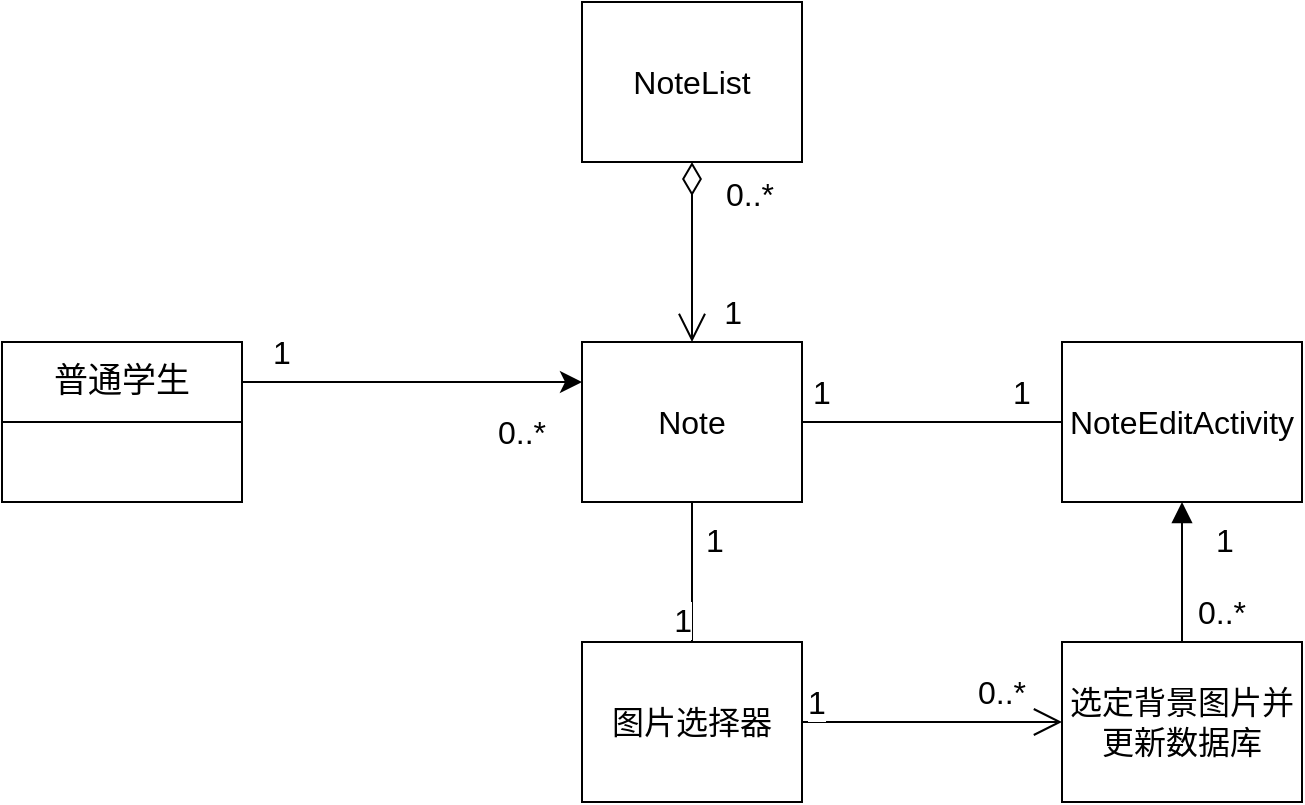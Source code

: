 <mxfile version="22.1.4" type="device">
  <diagram name="Page-1" id="929967ad-93f9-6ef4-fab6-5d389245f69c">
    <mxGraphModel dx="1433" dy="658" grid="1" gridSize="10" guides="1" tooltips="1" connect="1" arrows="1" fold="1" page="1" pageScale="1.5" pageWidth="1169" pageHeight="826" background="none" math="0" shadow="0">
      <root>
        <mxCell id="0" style=";html=1;" />
        <mxCell id="1" style=";html=1;" parent="0" />
        <mxCell id="_hxEorGlJqe97CX57vRD-1" value="" style="rounded=0;whiteSpace=wrap;html=1;" parent="1" vertex="1">
          <mxGeometry x="420" y="430" width="120" height="40" as="geometry" />
        </mxCell>
        <mxCell id="mVYjiMPfNOHKkoSR3C51-2" style="edgeStyle=none;curved=1;rounded=0;orthogonalLoop=1;jettySize=auto;html=1;fontSize=12;startSize=8;endSize=8;" edge="1" parent="1" source="_hxEorGlJqe97CX57vRD-2">
          <mxGeometry relative="1" as="geometry">
            <mxPoint x="710" y="410" as="targetPoint" />
          </mxGeometry>
        </mxCell>
        <mxCell id="_hxEorGlJqe97CX57vRD-2" value="&lt;font style=&quot;font-size: 17px;&quot;&gt;普通学生&lt;/font&gt;" style="rounded=0;whiteSpace=wrap;html=1;" parent="1" vertex="1">
          <mxGeometry x="420" y="390" width="120" height="40" as="geometry" />
        </mxCell>
        <mxCell id="mVYjiMPfNOHKkoSR3C51-3" value="Note" style="html=1;whiteSpace=wrap;fontSize=16;" vertex="1" parent="1">
          <mxGeometry x="710" y="390" width="110" height="80" as="geometry" />
        </mxCell>
        <mxCell id="mVYjiMPfNOHKkoSR3C51-4" value="0..*" style="text;html=1;strokeColor=none;fillColor=none;align=center;verticalAlign=middle;whiteSpace=wrap;rounded=0;fontSize=16;" vertex="1" parent="1">
          <mxGeometry x="650" y="420" width="60" height="30" as="geometry" />
        </mxCell>
        <mxCell id="mVYjiMPfNOHKkoSR3C51-5" value="1" style="text;html=1;strokeColor=none;fillColor=none;align=center;verticalAlign=middle;whiteSpace=wrap;rounded=0;fontSize=16;" vertex="1" parent="1">
          <mxGeometry x="530" y="380" width="60" height="30" as="geometry" />
        </mxCell>
        <mxCell id="mVYjiMPfNOHKkoSR3C51-6" value="NoteList" style="html=1;whiteSpace=wrap;fontSize=16;" vertex="1" parent="1">
          <mxGeometry x="710" y="220" width="110" height="80" as="geometry" />
        </mxCell>
        <mxCell id="mVYjiMPfNOHKkoSR3C51-9" value="" style="endArrow=open;html=1;endSize=12;startArrow=diamondThin;startSize=14;startFill=0;edgeStyle=orthogonalEdgeStyle;rounded=0;fontSize=12;curved=1;entryX=0.5;entryY=0;entryDx=0;entryDy=0;exitX=0.5;exitY=1;exitDx=0;exitDy=0;" edge="1" parent="1" source="mVYjiMPfNOHKkoSR3C51-6" target="mVYjiMPfNOHKkoSR3C51-3">
          <mxGeometry relative="1" as="geometry">
            <mxPoint x="750" y="310" as="sourcePoint" />
            <mxPoint x="910" y="310" as="targetPoint" />
          </mxGeometry>
        </mxCell>
        <mxCell id="mVYjiMPfNOHKkoSR3C51-10" value="0..*" style="edgeLabel;resizable=0;html=1;align=left;verticalAlign=top;fontSize=16;" connectable="0" vertex="1" parent="mVYjiMPfNOHKkoSR3C51-9">
          <mxGeometry x="-1" relative="1" as="geometry">
            <mxPoint x="15" as="offset" />
          </mxGeometry>
        </mxCell>
        <mxCell id="mVYjiMPfNOHKkoSR3C51-11" value="1" style="edgeLabel;resizable=0;html=1;align=right;verticalAlign=top;fontSize=16;" connectable="0" vertex="1" parent="mVYjiMPfNOHKkoSR3C51-9">
          <mxGeometry x="1" relative="1" as="geometry">
            <mxPoint x="25" y="-31" as="offset" />
          </mxGeometry>
        </mxCell>
        <mxCell id="mVYjiMPfNOHKkoSR3C51-12" value="NoteEditActivity" style="html=1;whiteSpace=wrap;fontSize=16;" vertex="1" parent="1">
          <mxGeometry x="950" y="390" width="120" height="80" as="geometry" />
        </mxCell>
        <mxCell id="mVYjiMPfNOHKkoSR3C51-13" value="" style="endArrow=none;html=1;rounded=0;fontSize=12;startSize=8;endSize=8;curved=1;" edge="1" parent="1">
          <mxGeometry relative="1" as="geometry">
            <mxPoint x="820" y="430" as="sourcePoint" />
            <mxPoint x="950" y="430" as="targetPoint" />
          </mxGeometry>
        </mxCell>
        <mxCell id="mVYjiMPfNOHKkoSR3C51-15" value="1" style="text;html=1;strokeColor=none;fillColor=none;align=center;verticalAlign=middle;whiteSpace=wrap;rounded=0;fontSize=16;" vertex="1" parent="1">
          <mxGeometry x="800" y="400" width="60" height="30" as="geometry" />
        </mxCell>
        <mxCell id="mVYjiMPfNOHKkoSR3C51-16" value="1" style="text;html=1;strokeColor=none;fillColor=none;align=center;verticalAlign=middle;whiteSpace=wrap;rounded=0;fontSize=16;" vertex="1" parent="1">
          <mxGeometry x="900" y="400" width="60" height="30" as="geometry" />
        </mxCell>
        <mxCell id="mVYjiMPfNOHKkoSR3C51-17" value="图片选择器" style="html=1;whiteSpace=wrap;fontSize=16;" vertex="1" parent="1">
          <mxGeometry x="710" y="540" width="110" height="80" as="geometry" />
        </mxCell>
        <mxCell id="mVYjiMPfNOHKkoSR3C51-20" value="" style="endArrow=none;html=1;edgeStyle=orthogonalEdgeStyle;rounded=0;fontSize=12;startSize=8;endSize=8;curved=1;exitX=0.5;exitY=1;exitDx=0;exitDy=0;entryX=0.5;entryY=0;entryDx=0;entryDy=0;" edge="1" parent="1" source="mVYjiMPfNOHKkoSR3C51-3" target="mVYjiMPfNOHKkoSR3C51-17">
          <mxGeometry relative="1" as="geometry">
            <mxPoint x="660" y="680" as="sourcePoint" />
            <mxPoint x="780" y="550" as="targetPoint" />
          </mxGeometry>
        </mxCell>
        <mxCell id="mVYjiMPfNOHKkoSR3C51-21" value="1" style="edgeLabel;resizable=0;html=1;align=left;verticalAlign=bottom;fontSize=16;" connectable="0" vertex="1" parent="mVYjiMPfNOHKkoSR3C51-20">
          <mxGeometry x="-1" relative="1" as="geometry">
            <mxPoint x="5" y="30" as="offset" />
          </mxGeometry>
        </mxCell>
        <mxCell id="mVYjiMPfNOHKkoSR3C51-22" value="1" style="edgeLabel;resizable=0;html=1;align=right;verticalAlign=bottom;fontSize=16;" connectable="0" vertex="1" parent="mVYjiMPfNOHKkoSR3C51-20">
          <mxGeometry x="1" relative="1" as="geometry" />
        </mxCell>
        <mxCell id="mVYjiMPfNOHKkoSR3C51-23" value="选定背景图片并更新数据库" style="html=1;whiteSpace=wrap;fontSize=16;" vertex="1" parent="1">
          <mxGeometry x="950" y="540" width="120" height="80" as="geometry" />
        </mxCell>
        <mxCell id="mVYjiMPfNOHKkoSR3C51-24" value="" style="endArrow=open;endFill=1;endSize=12;html=1;rounded=0;fontSize=12;curved=1;entryX=0;entryY=0.5;entryDx=0;entryDy=0;" edge="1" parent="1" target="mVYjiMPfNOHKkoSR3C51-23">
          <mxGeometry width="160" relative="1" as="geometry">
            <mxPoint x="820" y="580" as="sourcePoint" />
            <mxPoint x="960" y="580" as="targetPoint" />
          </mxGeometry>
        </mxCell>
        <mxCell id="mVYjiMPfNOHKkoSR3C51-25" value="0..*" style="text;html=1;strokeColor=none;fillColor=none;align=center;verticalAlign=middle;whiteSpace=wrap;rounded=0;fontSize=16;" vertex="1" parent="1">
          <mxGeometry x="890" y="550" width="60" height="30" as="geometry" />
        </mxCell>
        <mxCell id="mVYjiMPfNOHKkoSR3C51-26" value="1" style="edgeLabel;resizable=0;html=1;align=left;verticalAlign=bottom;fontSize=16;" connectable="0" vertex="1" parent="1">
          <mxGeometry x="780" y="520" as="geometry">
            <mxPoint x="41" y="61" as="offset" />
          </mxGeometry>
        </mxCell>
        <mxCell id="mVYjiMPfNOHKkoSR3C51-27" value="&amp;nbsp;" style="endArrow=block;endFill=1;html=1;edgeStyle=orthogonalEdgeStyle;align=left;verticalAlign=top;rounded=0;fontSize=12;startSize=8;endSize=8;curved=1;exitX=0.5;exitY=0;exitDx=0;exitDy=0;entryX=0.5;entryY=1;entryDx=0;entryDy=0;" edge="1" parent="1" source="mVYjiMPfNOHKkoSR3C51-23" target="mVYjiMPfNOHKkoSR3C51-12">
          <mxGeometry x="-1" relative="1" as="geometry">
            <mxPoint x="660" y="550" as="sourcePoint" />
            <mxPoint x="820" y="550" as="targetPoint" />
          </mxGeometry>
        </mxCell>
        <mxCell id="mVYjiMPfNOHKkoSR3C51-28" value="1" style="edgeLabel;resizable=0;html=1;align=left;verticalAlign=bottom;fontSize=16;" connectable="0" vertex="1" parent="mVYjiMPfNOHKkoSR3C51-27">
          <mxGeometry x="-1" relative="1" as="geometry">
            <mxPoint x="15" y="-40" as="offset" />
          </mxGeometry>
        </mxCell>
        <mxCell id="mVYjiMPfNOHKkoSR3C51-29" value="0..*" style="text;html=1;strokeColor=none;fillColor=none;align=center;verticalAlign=middle;whiteSpace=wrap;rounded=0;fontSize=16;" vertex="1" parent="1">
          <mxGeometry x="1000" y="510" width="60" height="30" as="geometry" />
        </mxCell>
      </root>
    </mxGraphModel>
  </diagram>
</mxfile>
